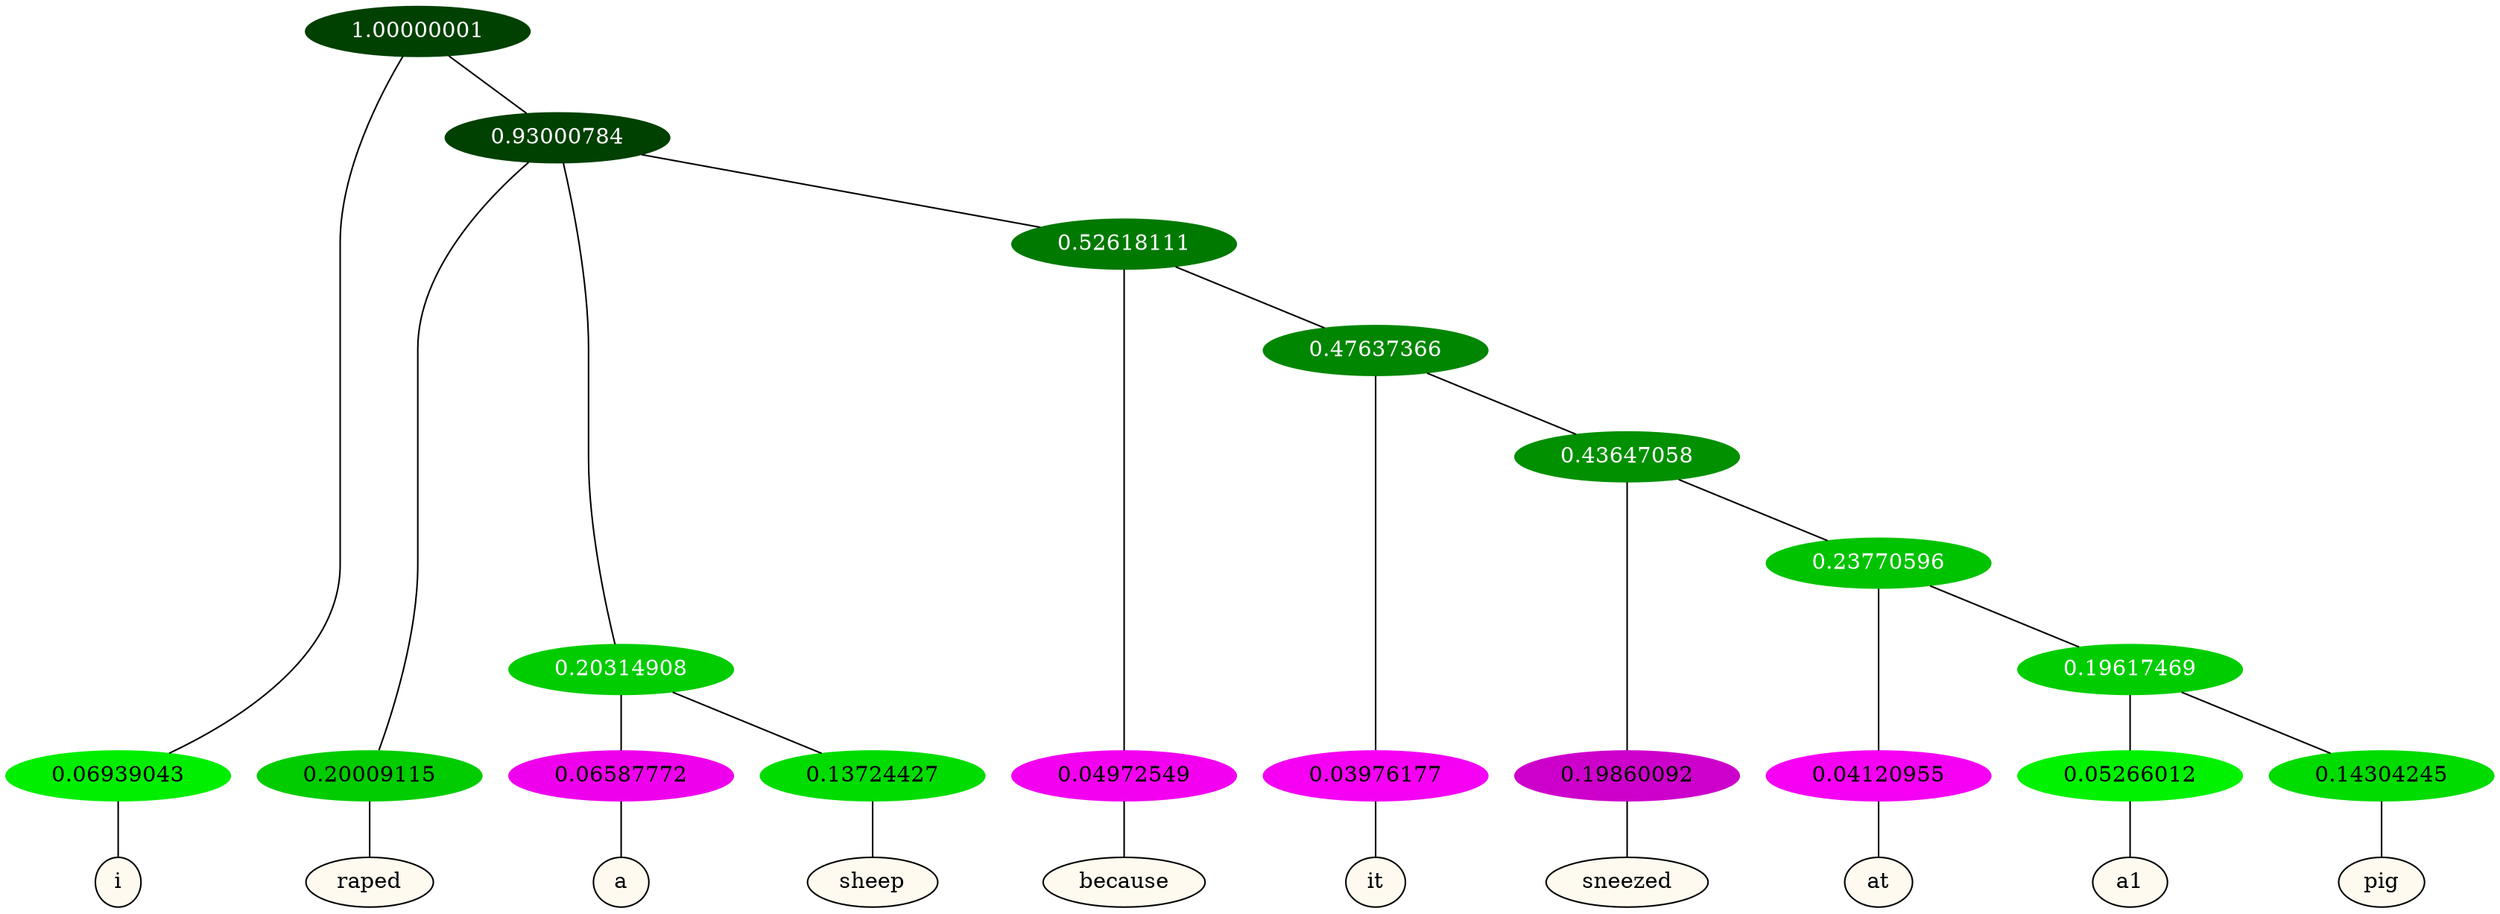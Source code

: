 graph {
	node [format=png height=0.15 nodesep=0.001 ordering=out overlap=prism overlap_scaling=0.01 ranksep=0.001 ratio=0.2 style=filled width=0.15]
	{
		rank=same
		a_w_1 [label=i color=black fillcolor=floralwhite style="filled,solid"]
		a_w_3 [label=raped color=black fillcolor=floralwhite style="filled,solid"]
		a_w_6 [label=a color=black fillcolor=floralwhite style="filled,solid"]
		a_w_7 [label=sheep color=black fillcolor=floralwhite style="filled,solid"]
		a_w_8 [label=because color=black fillcolor=floralwhite style="filled,solid"]
		a_w_10 [label=it color=black fillcolor=floralwhite style="filled,solid"]
		a_w_12 [label=sneezed color=black fillcolor=floralwhite style="filled,solid"]
		a_w_14 [label=at color=black fillcolor=floralwhite style="filled,solid"]
		a_w_16 [label=a1 color=black fillcolor=floralwhite style="filled,solid"]
		a_w_17 [label=pig color=black fillcolor=floralwhite style="filled,solid"]
	}
	a_n_1 -- a_w_1
	a_n_3 -- a_w_3
	a_n_6 -- a_w_6
	a_n_7 -- a_w_7
	a_n_8 -- a_w_8
	a_n_10 -- a_w_10
	a_n_12 -- a_w_12
	a_n_14 -- a_w_14
	a_n_16 -- a_w_16
	a_n_17 -- a_w_17
	{
		rank=same
		a_n_1 [label=0.06939043 color="0.334 1.000 0.931" fontcolor=black]
		a_n_3 [label=0.20009115 color="0.334 1.000 0.800" fontcolor=black]
		a_n_6 [label=0.06587772 color="0.835 1.000 0.934" fontcolor=black]
		a_n_7 [label=0.13724427 color="0.334 1.000 0.863" fontcolor=black]
		a_n_8 [label=0.04972549 color="0.835 1.000 0.950" fontcolor=black]
		a_n_10 [label=0.03976177 color="0.835 1.000 0.960" fontcolor=black]
		a_n_12 [label=0.19860092 color="0.835 1.000 0.801" fontcolor=black]
		a_n_14 [label=0.04120955 color="0.835 1.000 0.959" fontcolor=black]
		a_n_16 [label=0.05266012 color="0.334 1.000 0.947" fontcolor=black]
		a_n_17 [label=0.14304245 color="0.334 1.000 0.857" fontcolor=black]
	}
	a_n_0 [label=1.00000001 color="0.334 1.000 0.250" fontcolor=grey99]
	a_n_0 -- a_n_1
	a_n_2 [label=0.93000784 color="0.334 1.000 0.250" fontcolor=grey99]
	a_n_0 -- a_n_2
	a_n_2 -- a_n_3
	a_n_4 [label=0.20314908 color="0.334 1.000 0.797" fontcolor=grey99]
	a_n_2 -- a_n_4
	a_n_5 [label=0.52618111 color="0.334 1.000 0.474" fontcolor=grey99]
	a_n_2 -- a_n_5
	a_n_4 -- a_n_6
	a_n_4 -- a_n_7
	a_n_5 -- a_n_8
	a_n_9 [label=0.47637366 color="0.334 1.000 0.524" fontcolor=grey99]
	a_n_5 -- a_n_9
	a_n_9 -- a_n_10
	a_n_11 [label=0.43647058 color="0.334 1.000 0.564" fontcolor=grey99]
	a_n_9 -- a_n_11
	a_n_11 -- a_n_12
	a_n_13 [label=0.23770596 color="0.334 1.000 0.762" fontcolor=grey99]
	a_n_11 -- a_n_13
	a_n_13 -- a_n_14
	a_n_15 [label=0.19617469 color="0.334 1.000 0.804" fontcolor=grey99]
	a_n_13 -- a_n_15
	a_n_15 -- a_n_16
	a_n_15 -- a_n_17
}
